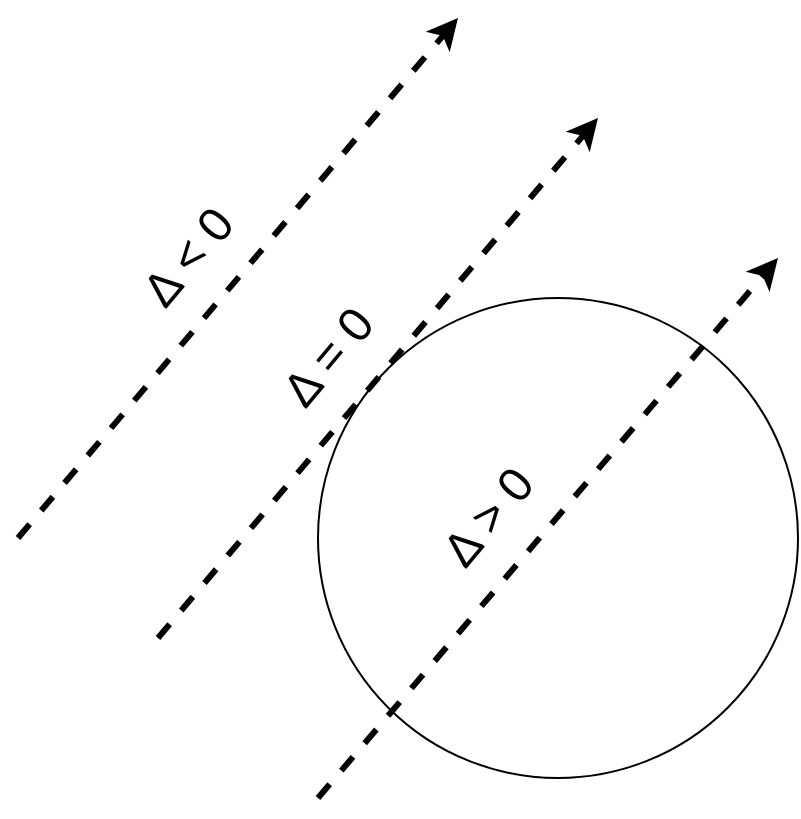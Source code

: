 <mxfile version="20.0.3" type="device"><diagram id="O0ICknmbcG4bkWNi2z6C" name="Page-1"><mxGraphModel dx="1422" dy="716" grid="1" gridSize="10" guides="1" tooltips="1" connect="1" arrows="1" fold="1" page="1" pageScale="1" pageWidth="850" pageHeight="1100" math="0" shadow="0"><root><mxCell id="0"/><mxCell id="1" parent="0"/><mxCell id="_jMPx-5AQbBVwZiq8T_I-1" value="" style="ellipse;whiteSpace=wrap;html=1;fillColor=none;" vertex="1" parent="1"><mxGeometry x="280" y="200" width="240" height="240" as="geometry"/></mxCell><mxCell id="_jMPx-5AQbBVwZiq8T_I-5" value="" style="group" vertex="1" connectable="0" parent="1"><mxGeometry x="220" y="120" width="190" height="230" as="geometry"/></mxCell><mxCell id="_jMPx-5AQbBVwZiq8T_I-6" value="" style="endArrow=classic;html=1;rounded=0;strokeWidth=3;dashed=1;" edge="1" parent="_jMPx-5AQbBVwZiq8T_I-5"><mxGeometry width="50" height="50" relative="1" as="geometry"><mxPoint x="-20" y="250" as="sourcePoint"/><mxPoint x="200" y="-10" as="targetPoint"/></mxGeometry></mxCell><mxCell id="_jMPx-5AQbBVwZiq8T_I-7" value="Δ = 0" style="text;align=center;verticalAlign=middle;resizable=0;points=[];autosize=1;strokeColor=none;fillColor=none;html=1;fontSize=24;rotation=-50;" vertex="1" parent="_jMPx-5AQbBVwZiq8T_I-5"><mxGeometry x="25" y="90" width="80" height="40" as="geometry"/></mxCell><mxCell id="_jMPx-5AQbBVwZiq8T_I-4" value="" style="group" vertex="1" connectable="0" parent="_jMPx-5AQbBVwZiq8T_I-5"><mxGeometry x="-70" y="-50" width="190" height="230" as="geometry"/></mxCell><mxCell id="_jMPx-5AQbBVwZiq8T_I-2" value="" style="endArrow=classic;html=1;rounded=0;strokeWidth=3;dashed=1;" edge="1" parent="_jMPx-5AQbBVwZiq8T_I-4"><mxGeometry width="50" height="50" relative="1" as="geometry"><mxPoint x="-20" y="250" as="sourcePoint"/><mxPoint x="200" y="-10" as="targetPoint"/></mxGeometry></mxCell><mxCell id="_jMPx-5AQbBVwZiq8T_I-3" value="Δ &amp;lt; 0" style="text;align=center;verticalAlign=middle;resizable=0;points=[];autosize=1;strokeColor=none;fillColor=none;html=1;fontSize=24;rotation=-50;" vertex="1" parent="_jMPx-5AQbBVwZiq8T_I-4"><mxGeometry x="25" y="90" width="80" height="40" as="geometry"/></mxCell><mxCell id="_jMPx-5AQbBVwZiq8T_I-8" value="" style="group" vertex="1" connectable="0" parent="1"><mxGeometry x="300" y="200" width="190" height="230" as="geometry"/></mxCell><mxCell id="_jMPx-5AQbBVwZiq8T_I-9" value="" style="endArrow=classic;html=1;rounded=0;strokeWidth=3;dashed=1;" edge="1" parent="_jMPx-5AQbBVwZiq8T_I-8"><mxGeometry width="50" height="50" relative="1" as="geometry"><mxPoint x="-20" y="250" as="sourcePoint"/><mxPoint x="210" y="-20" as="targetPoint"/></mxGeometry></mxCell><mxCell id="_jMPx-5AQbBVwZiq8T_I-10" value="Δ &amp;gt; 0" style="text;align=center;verticalAlign=middle;resizable=0;points=[];autosize=1;strokeColor=none;fillColor=none;html=1;fontSize=24;rotation=-50;" vertex="1" parent="_jMPx-5AQbBVwZiq8T_I-8"><mxGeometry x="25" y="90" width="80" height="40" as="geometry"/></mxCell></root></mxGraphModel></diagram></mxfile>